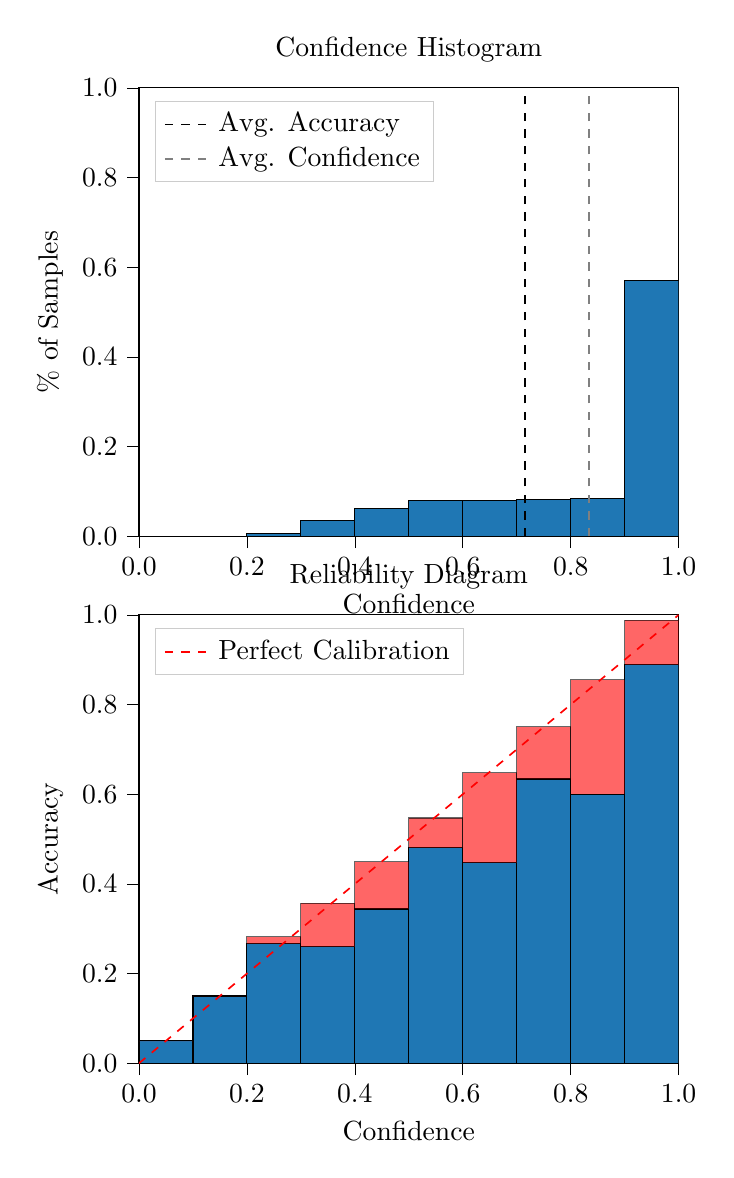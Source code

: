 % This file was created by tikzplotlib v0.9.8.
\begin{tikzpicture}

\definecolor{color0}{rgb}{0.122,0.467,0.706}

\begin{groupplot}[group style={group size=1 by 2}]
\nextgroupplot[
legend cell align={left},
legend style={
  fill opacity=0.8,
  draw opacity=1,
  text opacity=1,
  at={(0.03,0.97)},
  anchor=north west,
  draw=white!80!black
},
tick align=outside,
tick pos=left,
title={Confidence Histogram},
x grid style={white!69.02!black},
xlabel={Confidence},
xmin=0, xmax=1,
xtick style={color=black},
xtick={0,0.2,0.4,0.6,0.8,1},
xticklabels={0.0,0.2,0.4,0.6,0.8,1.0},
y grid style={white!69.02!black},
ylabel={\% of Samples},
ymin=0, ymax=1,
ytick style={color=black},
ytick={0,0.2,0.4,0.6,0.8,1},
yticklabels={0.0,0.2,0.4,0.6,0.8,1.0}
]
\draw[draw=black,fill=color0] (axis cs:-6.939e-18,0) rectangle (axis cs:0.1,0);
\draw[draw=black,fill=color0] (axis cs:0.1,0) rectangle (axis cs:0.2,0);
\draw[draw=black,fill=color0] (axis cs:0.2,0) rectangle (axis cs:0.3,0.007);
\draw[draw=black,fill=color0] (axis cs:0.3,0) rectangle (axis cs:0.4,0.036);
\draw[draw=black,fill=color0] (axis cs:0.4,0) rectangle (axis cs:0.5,0.061);
\draw[draw=black,fill=color0] (axis cs:0.5,0) rectangle (axis cs:0.6,0.08);
\draw[draw=black,fill=color0] (axis cs:0.6,0) rectangle (axis cs:0.7,0.079);
\draw[draw=black,fill=color0] (axis cs:0.7,0) rectangle (axis cs:0.8,0.082);
\draw[draw=black,fill=color0] (axis cs:0.8,0) rectangle (axis cs:0.9,0.085);
\draw[draw=black,fill=color0] (axis cs:0.9,0) rectangle (axis cs:1,0.57);
\addplot [semithick, black, dashed]
table {%
0.715 0
0.715 1
};
\addlegendentry{Avg. Accuracy}
\addplot [semithick, white!50.196!black, dashed]
table {%
0.834 0
0.834 1
};
\addlegendentry{Avg. Confidence}

\nextgroupplot[
legend cell align={left},
legend style={
  fill opacity=0.8,
  draw opacity=1,
  text opacity=1,
  at={(0.03,0.97)},
  anchor=north west,
  draw=white!80!black
},
tick align=outside,
tick pos=left,
title={Reliability Diagram},
x grid style={white!69.02!black},
xlabel={Confidence},
xmin=0, xmax=1,
xtick style={color=black},
xtick={0,0.2,0.4,0.6,0.8,1},
xticklabels={0.0,0.2,0.4,0.6,0.8,1.0},
y grid style={white!69.02!black},
ylabel={Accuracy},
ymin=0, ymax=1,
ytick style={color=black},
ytick={0,0.2,0.4,0.6,0.8,1},
yticklabels={0.0,0.2,0.4,0.6,0.8,1.0}
]
\draw[draw=black,fill=color0] (axis cs:-6.939e-18,0) rectangle (axis cs:0.1,0.05);
\draw[draw=black,fill=color0] (axis cs:0.1,0) rectangle (axis cs:0.2,0.15);
\draw[draw=black,fill=color0] (axis cs:0.2,0) rectangle (axis cs:0.3,0.267);
\draw[draw=black,fill=color0] (axis cs:0.3,0) rectangle (axis cs:0.4,0.26);
\draw[draw=black,fill=color0] (axis cs:0.4,0) rectangle (axis cs:0.5,0.344);
\draw[draw=black,fill=color0] (axis cs:0.5,0) rectangle (axis cs:0.6,0.481);
\draw[draw=black,fill=color0] (axis cs:0.6,0) rectangle (axis cs:0.7,0.447);
\draw[draw=black,fill=color0] (axis cs:0.7,0) rectangle (axis cs:0.8,0.634);
\draw[draw=black,fill=color0] (axis cs:0.8,0) rectangle (axis cs:0.9,0.6);
\draw[draw=black,fill=color0] (axis cs:0.9,0) rectangle (axis cs:1,0.889);
\draw[draw=black,fill=red,opacity=0.6] (axis cs:-6.939e-18,0.05) rectangle (axis cs:0.1,0.05);
\draw[draw=black,fill=red,opacity=0.6] (axis cs:0.1,0.15) rectangle (axis cs:0.2,0.15);
\draw[draw=black,fill=red,opacity=0.6] (axis cs:0.2,0.267) rectangle (axis cs:0.3,0.282);
\draw[draw=black,fill=red,opacity=0.6] (axis cs:0.3,0.26) rectangle (axis cs:0.4,0.357);
\draw[draw=black,fill=red,opacity=0.6] (axis cs:0.4,0.344) rectangle (axis cs:0.5,0.45);
\draw[draw=black,fill=red,opacity=0.6] (axis cs:0.5,0.481) rectangle (axis cs:0.6,0.547);
\draw[draw=black,fill=red,opacity=0.6] (axis cs:0.6,0.447) rectangle (axis cs:0.7,0.648);
\draw[draw=black,fill=red,opacity=0.6] (axis cs:0.7,0.634) rectangle (axis cs:0.8,0.751);
\draw[draw=black,fill=red,opacity=0.6] (axis cs:0.8,0.6) rectangle (axis cs:0.9,0.855);
\draw[draw=black,fill=red,opacity=0.6] (axis cs:0.9,0.889) rectangle (axis cs:1,0.988);
\addplot [semithick, red, dashed]
table {%
0 0
1 1
};
\addlegendentry{Perfect Calibration}
\end{groupplot}

\end{tikzpicture}
